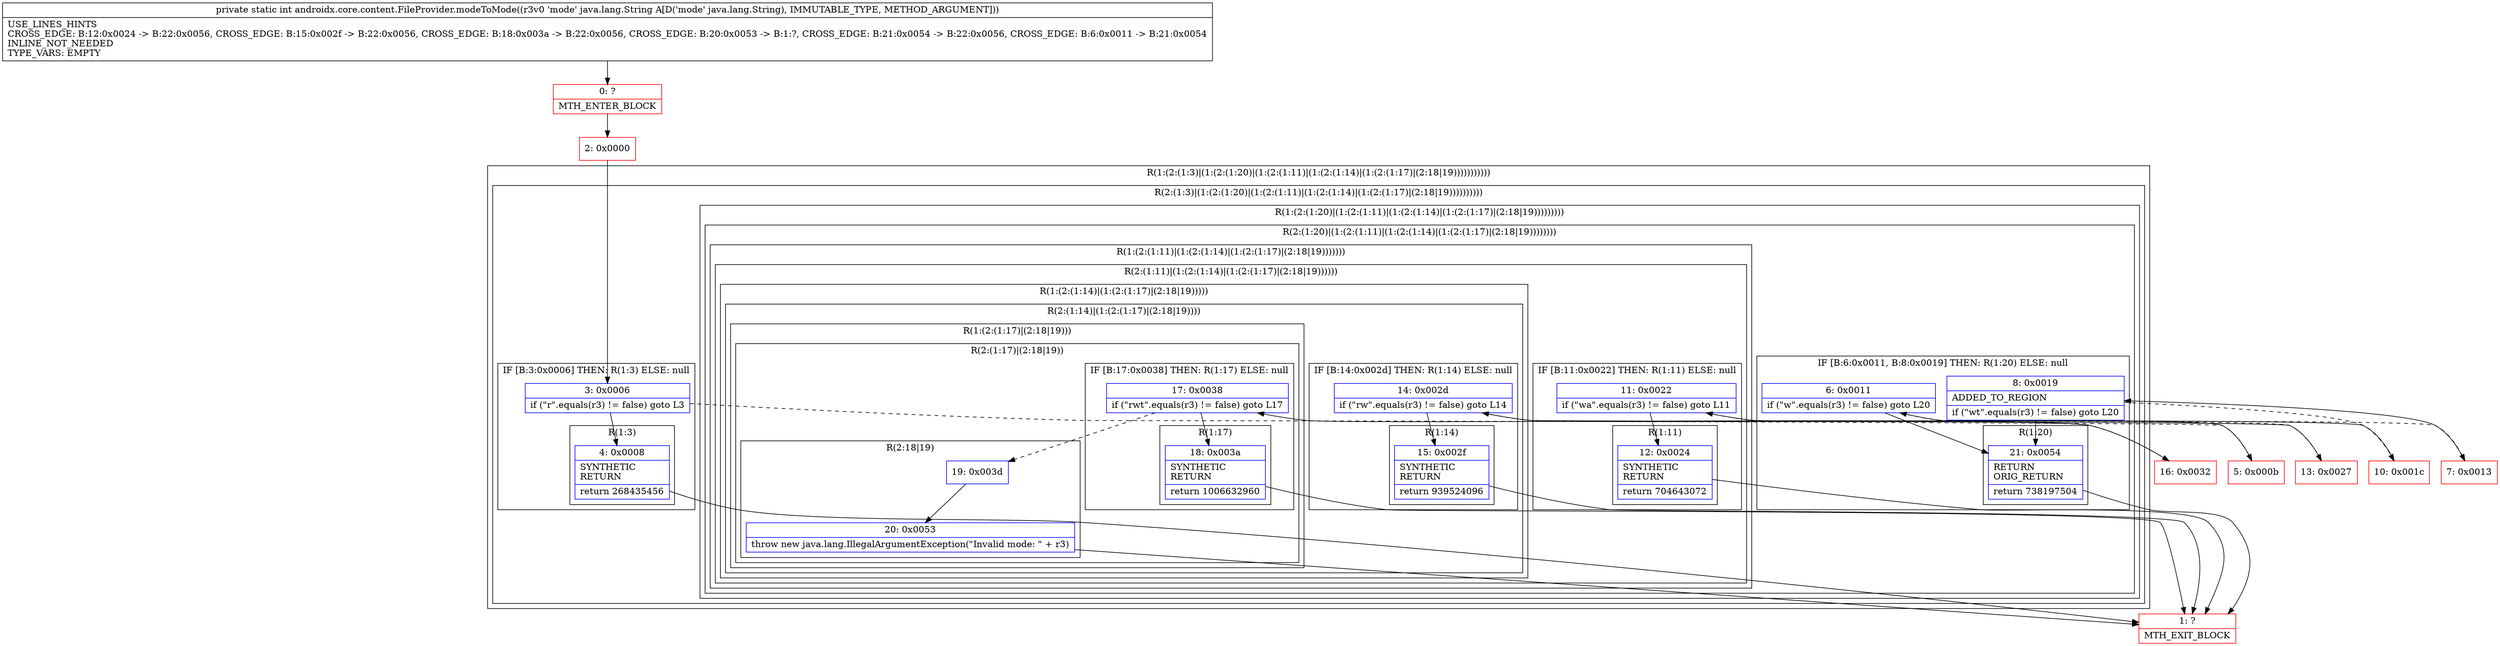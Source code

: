 digraph "CFG forandroidx.core.content.FileProvider.modeToMode(Ljava\/lang\/String;)I" {
subgraph cluster_Region_1512080593 {
label = "R(1:(2:(1:3)|(1:(2:(1:20)|(1:(2:(1:11)|(1:(2:(1:14)|(1:(2:(1:17)|(2:18|19)))))))))))";
node [shape=record,color=blue];
subgraph cluster_Region_975435177 {
label = "R(2:(1:3)|(1:(2:(1:20)|(1:(2:(1:11)|(1:(2:(1:14)|(1:(2:(1:17)|(2:18|19))))))))))";
node [shape=record,color=blue];
subgraph cluster_IfRegion_755451393 {
label = "IF [B:3:0x0006] THEN: R(1:3) ELSE: null";
node [shape=record,color=blue];
Node_3 [shape=record,label="{3\:\ 0x0006|if (\"r\".equals(r3) != false) goto L3\l}"];
subgraph cluster_Region_1468705170 {
label = "R(1:3)";
node [shape=record,color=blue];
Node_4 [shape=record,label="{4\:\ 0x0008|SYNTHETIC\lRETURN\l|return 268435456\l}"];
}
}
subgraph cluster_Region_164805054 {
label = "R(1:(2:(1:20)|(1:(2:(1:11)|(1:(2:(1:14)|(1:(2:(1:17)|(2:18|19)))))))))";
node [shape=record,color=blue];
subgraph cluster_Region_746167184 {
label = "R(2:(1:20)|(1:(2:(1:11)|(1:(2:(1:14)|(1:(2:(1:17)|(2:18|19))))))))";
node [shape=record,color=blue];
subgraph cluster_IfRegion_995751760 {
label = "IF [B:6:0x0011, B:8:0x0019] THEN: R(1:20) ELSE: null";
node [shape=record,color=blue];
Node_6 [shape=record,label="{6\:\ 0x0011|if (\"w\".equals(r3) != false) goto L20\l}"];
Node_8 [shape=record,label="{8\:\ 0x0019|ADDED_TO_REGION\l|if (\"wt\".equals(r3) != false) goto L20\l}"];
subgraph cluster_Region_958209936 {
label = "R(1:20)";
node [shape=record,color=blue];
Node_21 [shape=record,label="{21\:\ 0x0054|RETURN\lORIG_RETURN\l|return 738197504\l}"];
}
}
subgraph cluster_Region_622743108 {
label = "R(1:(2:(1:11)|(1:(2:(1:14)|(1:(2:(1:17)|(2:18|19)))))))";
node [shape=record,color=blue];
subgraph cluster_Region_1172042860 {
label = "R(2:(1:11)|(1:(2:(1:14)|(1:(2:(1:17)|(2:18|19))))))";
node [shape=record,color=blue];
subgraph cluster_IfRegion_827091184 {
label = "IF [B:11:0x0022] THEN: R(1:11) ELSE: null";
node [shape=record,color=blue];
Node_11 [shape=record,label="{11\:\ 0x0022|if (\"wa\".equals(r3) != false) goto L11\l}"];
subgraph cluster_Region_1618743510 {
label = "R(1:11)";
node [shape=record,color=blue];
Node_12 [shape=record,label="{12\:\ 0x0024|SYNTHETIC\lRETURN\l|return 704643072\l}"];
}
}
subgraph cluster_Region_935792371 {
label = "R(1:(2:(1:14)|(1:(2:(1:17)|(2:18|19)))))";
node [shape=record,color=blue];
subgraph cluster_Region_757458163 {
label = "R(2:(1:14)|(1:(2:(1:17)|(2:18|19))))";
node [shape=record,color=blue];
subgraph cluster_IfRegion_2138837583 {
label = "IF [B:14:0x002d] THEN: R(1:14) ELSE: null";
node [shape=record,color=blue];
Node_14 [shape=record,label="{14\:\ 0x002d|if (\"rw\".equals(r3) != false) goto L14\l}"];
subgraph cluster_Region_2139510742 {
label = "R(1:14)";
node [shape=record,color=blue];
Node_15 [shape=record,label="{15\:\ 0x002f|SYNTHETIC\lRETURN\l|return 939524096\l}"];
}
}
subgraph cluster_Region_1882811971 {
label = "R(1:(2:(1:17)|(2:18|19)))";
node [shape=record,color=blue];
subgraph cluster_Region_1924730571 {
label = "R(2:(1:17)|(2:18|19))";
node [shape=record,color=blue];
subgraph cluster_IfRegion_1833469113 {
label = "IF [B:17:0x0038] THEN: R(1:17) ELSE: null";
node [shape=record,color=blue];
Node_17 [shape=record,label="{17\:\ 0x0038|if (\"rwt\".equals(r3) != false) goto L17\l}"];
subgraph cluster_Region_549279265 {
label = "R(1:17)";
node [shape=record,color=blue];
Node_18 [shape=record,label="{18\:\ 0x003a|SYNTHETIC\lRETURN\l|return 1006632960\l}"];
}
}
subgraph cluster_Region_466452227 {
label = "R(2:18|19)";
node [shape=record,color=blue];
Node_19 [shape=record,label="{19\:\ 0x003d}"];
Node_20 [shape=record,label="{20\:\ 0x0053|throw new java.lang.IllegalArgumentException(\"Invalid mode: \" + r3)\l}"];
}
}
}
}
}
}
}
}
}
}
}
Node_0 [shape=record,color=red,label="{0\:\ ?|MTH_ENTER_BLOCK\l}"];
Node_2 [shape=record,color=red,label="{2\:\ 0x0000}"];
Node_1 [shape=record,color=red,label="{1\:\ ?|MTH_EXIT_BLOCK\l}"];
Node_5 [shape=record,color=red,label="{5\:\ 0x000b}"];
Node_7 [shape=record,color=red,label="{7\:\ 0x0013}"];
Node_10 [shape=record,color=red,label="{10\:\ 0x001c}"];
Node_13 [shape=record,color=red,label="{13\:\ 0x0027}"];
Node_16 [shape=record,color=red,label="{16\:\ 0x0032}"];
MethodNode[shape=record,label="{private static int androidx.core.content.FileProvider.modeToMode((r3v0 'mode' java.lang.String A[D('mode' java.lang.String), IMMUTABLE_TYPE, METHOD_ARGUMENT]))  | USE_LINES_HINTS\lCROSS_EDGE: B:12:0x0024 \-\> B:22:0x0056, CROSS_EDGE: B:15:0x002f \-\> B:22:0x0056, CROSS_EDGE: B:18:0x003a \-\> B:22:0x0056, CROSS_EDGE: B:20:0x0053 \-\> B:1:?, CROSS_EDGE: B:21:0x0054 \-\> B:22:0x0056, CROSS_EDGE: B:6:0x0011 \-\> B:21:0x0054\lINLINE_NOT_NEEDED\lTYPE_VARS: EMPTY\l}"];
MethodNode -> Node_0;Node_3 -> Node_4;
Node_3 -> Node_5[style=dashed];
Node_4 -> Node_1;
Node_6 -> Node_7[style=dashed];
Node_6 -> Node_21;
Node_8 -> Node_10[style=dashed];
Node_8 -> Node_21;
Node_21 -> Node_1;
Node_11 -> Node_12;
Node_11 -> Node_13[style=dashed];
Node_12 -> Node_1;
Node_14 -> Node_15;
Node_14 -> Node_16[style=dashed];
Node_15 -> Node_1;
Node_17 -> Node_18;
Node_17 -> Node_19[style=dashed];
Node_18 -> Node_1;
Node_19 -> Node_20;
Node_20 -> Node_1;
Node_0 -> Node_2;
Node_2 -> Node_3;
Node_5 -> Node_6;
Node_7 -> Node_8;
Node_10 -> Node_11;
Node_13 -> Node_14;
Node_16 -> Node_17;
}

